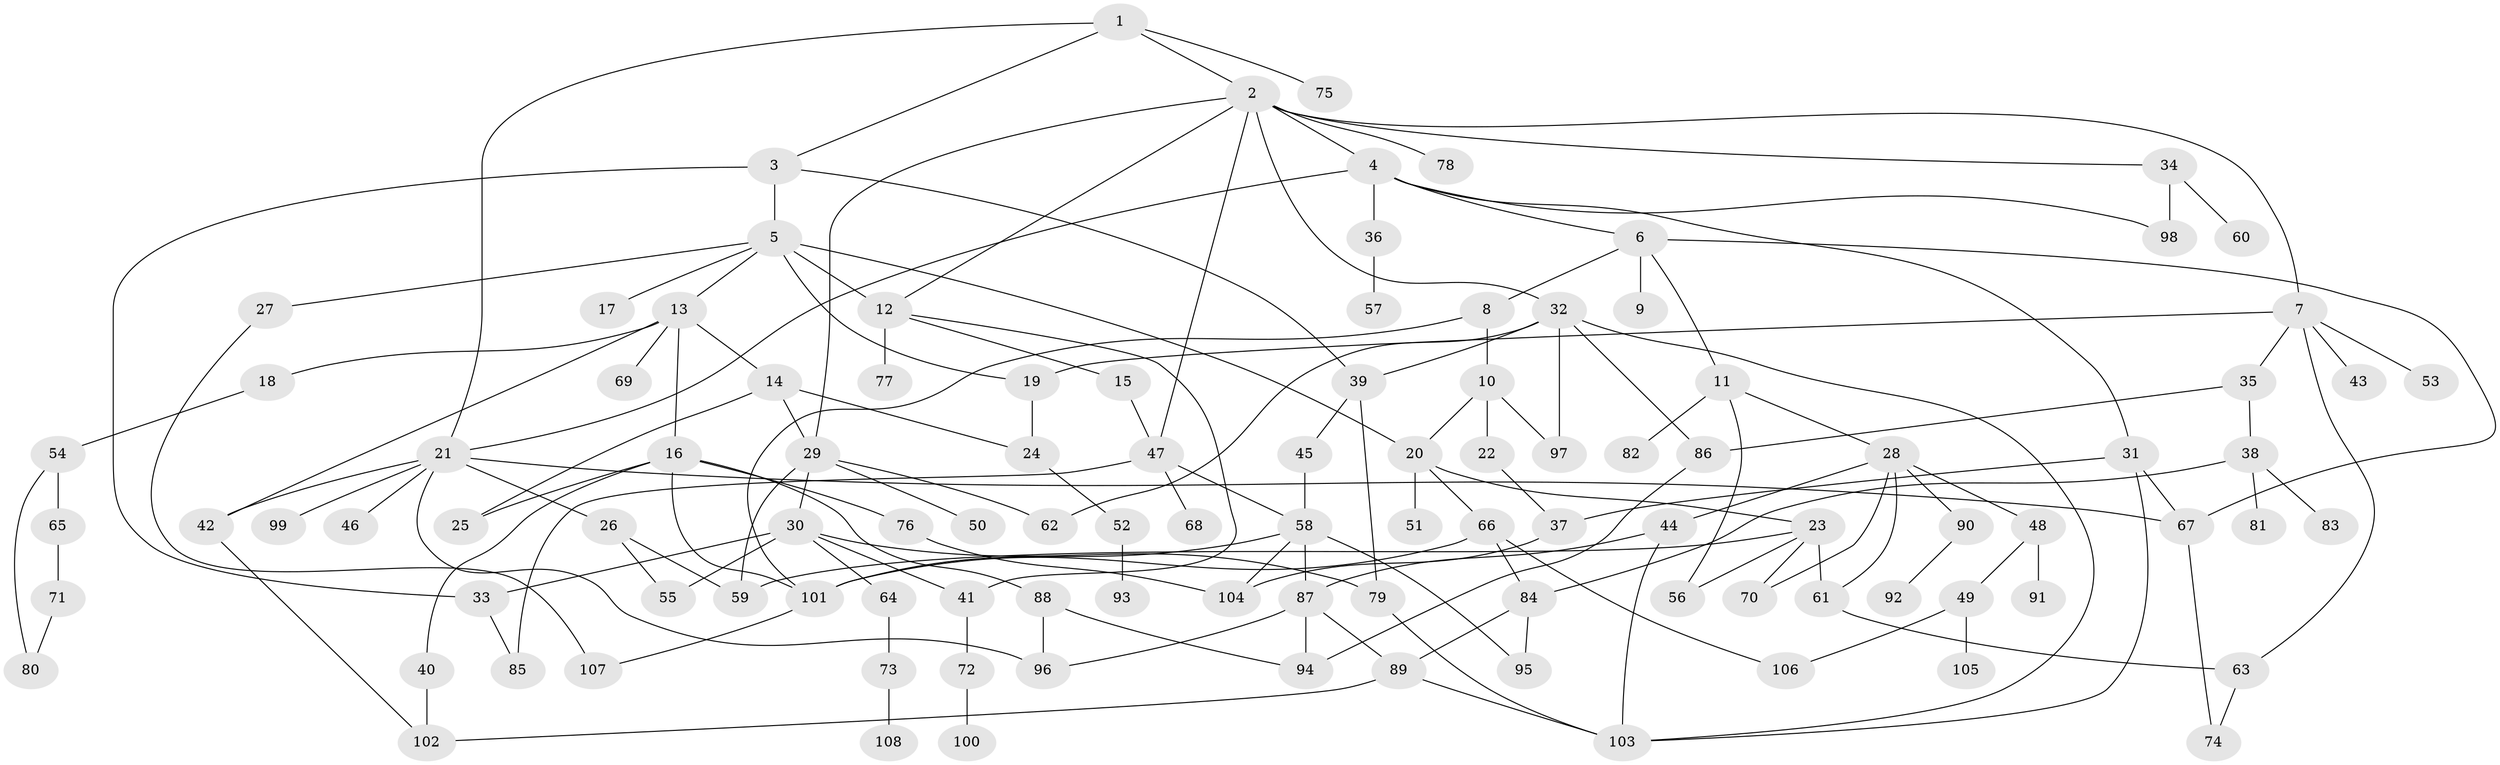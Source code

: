 // Generated by graph-tools (version 1.1) at 2025/10/02/27/25 16:10:54]
// undirected, 108 vertices, 159 edges
graph export_dot {
graph [start="1"]
  node [color=gray90,style=filled];
  1;
  2;
  3;
  4;
  5;
  6;
  7;
  8;
  9;
  10;
  11;
  12;
  13;
  14;
  15;
  16;
  17;
  18;
  19;
  20;
  21;
  22;
  23;
  24;
  25;
  26;
  27;
  28;
  29;
  30;
  31;
  32;
  33;
  34;
  35;
  36;
  37;
  38;
  39;
  40;
  41;
  42;
  43;
  44;
  45;
  46;
  47;
  48;
  49;
  50;
  51;
  52;
  53;
  54;
  55;
  56;
  57;
  58;
  59;
  60;
  61;
  62;
  63;
  64;
  65;
  66;
  67;
  68;
  69;
  70;
  71;
  72;
  73;
  74;
  75;
  76;
  77;
  78;
  79;
  80;
  81;
  82;
  83;
  84;
  85;
  86;
  87;
  88;
  89;
  90;
  91;
  92;
  93;
  94;
  95;
  96;
  97;
  98;
  99;
  100;
  101;
  102;
  103;
  104;
  105;
  106;
  107;
  108;
  1 -- 2;
  1 -- 3;
  1 -- 75;
  1 -- 21;
  2 -- 4;
  2 -- 7;
  2 -- 12;
  2 -- 29;
  2 -- 32;
  2 -- 34;
  2 -- 78;
  2 -- 47;
  3 -- 5;
  3 -- 39;
  3 -- 33;
  4 -- 6;
  4 -- 21;
  4 -- 31;
  4 -- 36;
  4 -- 98;
  5 -- 13;
  5 -- 17;
  5 -- 20;
  5 -- 27;
  5 -- 19;
  5 -- 12;
  6 -- 8;
  6 -- 9;
  6 -- 11;
  6 -- 67;
  7 -- 19;
  7 -- 35;
  7 -- 43;
  7 -- 53;
  7 -- 63;
  8 -- 10;
  8 -- 101;
  10 -- 22;
  10 -- 97;
  10 -- 20;
  11 -- 28;
  11 -- 56;
  11 -- 82;
  12 -- 15;
  12 -- 41;
  12 -- 77;
  13 -- 14;
  13 -- 16;
  13 -- 18;
  13 -- 42;
  13 -- 69;
  14 -- 29;
  14 -- 24;
  14 -- 25;
  15 -- 47;
  16 -- 25;
  16 -- 40;
  16 -- 76;
  16 -- 88;
  16 -- 101;
  18 -- 54;
  19 -- 24;
  20 -- 23;
  20 -- 51;
  20 -- 66;
  21 -- 26;
  21 -- 46;
  21 -- 96;
  21 -- 99;
  21 -- 42;
  21 -- 67;
  22 -- 37;
  23 -- 59;
  23 -- 70;
  23 -- 61;
  23 -- 56;
  24 -- 52;
  26 -- 59;
  26 -- 55;
  27 -- 107;
  28 -- 44;
  28 -- 48;
  28 -- 61;
  28 -- 90;
  28 -- 70;
  29 -- 30;
  29 -- 50;
  29 -- 62;
  29 -- 59;
  30 -- 33;
  30 -- 55;
  30 -- 64;
  30 -- 79;
  30 -- 41;
  31 -- 67;
  31 -- 37;
  31 -- 103;
  32 -- 39;
  32 -- 62;
  32 -- 86;
  32 -- 97;
  32 -- 103;
  33 -- 85;
  34 -- 60;
  34 -- 98;
  35 -- 38;
  35 -- 86;
  36 -- 57;
  37 -- 104;
  38 -- 81;
  38 -- 83;
  38 -- 84;
  39 -- 45;
  39 -- 79;
  40 -- 102;
  41 -- 72;
  42 -- 102;
  44 -- 87;
  44 -- 103;
  45 -- 58;
  47 -- 68;
  47 -- 85;
  47 -- 58;
  48 -- 49;
  48 -- 91;
  49 -- 105;
  49 -- 106;
  52 -- 93;
  54 -- 65;
  54 -- 80;
  58 -- 95;
  58 -- 104;
  58 -- 87;
  58 -- 101;
  61 -- 63;
  63 -- 74;
  64 -- 73;
  65 -- 71;
  66 -- 84;
  66 -- 106;
  66 -- 101;
  67 -- 74;
  71 -- 80;
  72 -- 100;
  73 -- 108;
  76 -- 104;
  79 -- 103;
  84 -- 89;
  84 -- 95;
  86 -- 94;
  87 -- 96;
  87 -- 94;
  87 -- 89;
  88 -- 94;
  88 -- 96;
  89 -- 102;
  89 -- 103;
  90 -- 92;
  101 -- 107;
}
